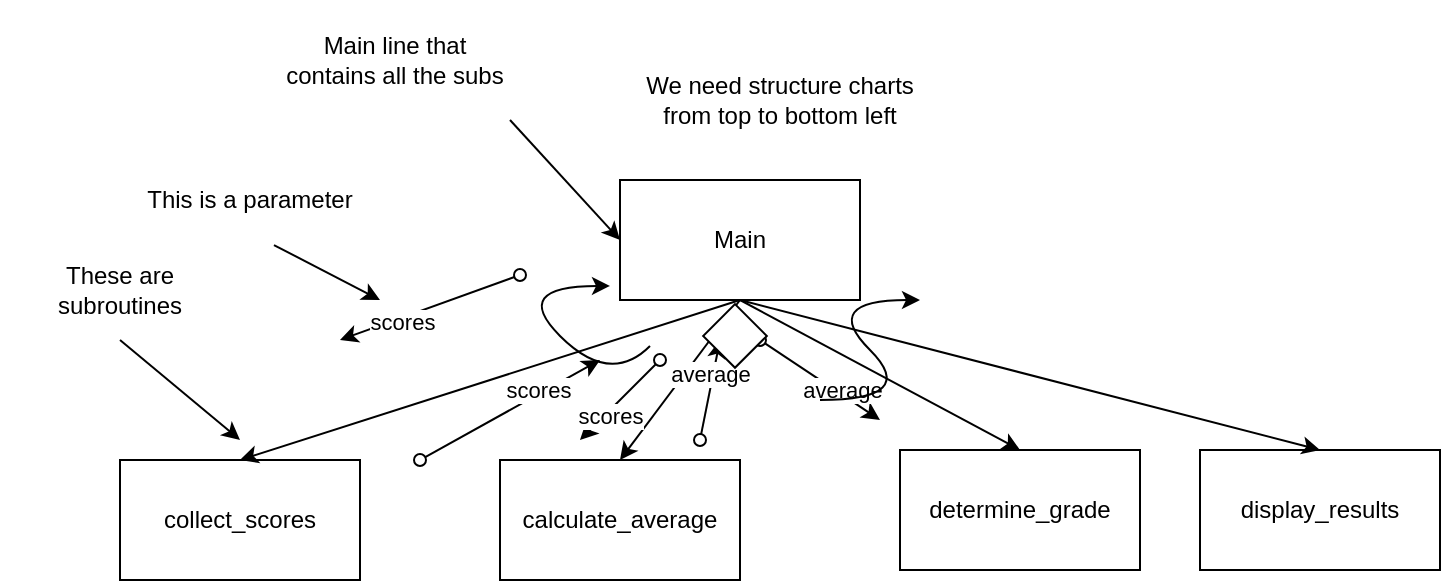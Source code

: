 <mxfile version="26.0.15">
  <diagram name="Page-1" id="W99nv6RKTesl7LtdTZ3Z">
    <mxGraphModel dx="487" dy="533" grid="1" gridSize="10" guides="1" tooltips="1" connect="1" arrows="1" fold="1" page="1" pageScale="1" pageWidth="850" pageHeight="1100" math="0" shadow="0">
      <root>
        <mxCell id="0" />
        <mxCell id="1" parent="0" />
        <mxCell id="sLChm1T4Akftlm2NWWwi-1" value="" style="rounded=0;whiteSpace=wrap;html=1;" parent="1" vertex="1">
          <mxGeometry x="340" y="140" width="120" height="60" as="geometry" />
        </mxCell>
        <mxCell id="sLChm1T4Akftlm2NWWwi-2" value="" style="rounded=0;whiteSpace=wrap;html=1;" parent="1" vertex="1">
          <mxGeometry x="90" y="280" width="120" height="60" as="geometry" />
        </mxCell>
        <mxCell id="sLChm1T4Akftlm2NWWwi-3" value="" style="endArrow=classic;html=1;rounded=0;entryX=0.5;entryY=0;entryDx=0;entryDy=0;fontStyle=1" parent="1" target="sLChm1T4Akftlm2NWWwi-2" edge="1">
          <mxGeometry width="50" height="50" relative="1" as="geometry">
            <mxPoint x="400" y="200" as="sourcePoint" />
            <mxPoint x="400" y="240" as="targetPoint" />
          </mxGeometry>
        </mxCell>
        <mxCell id="sLChm1T4Akftlm2NWWwi-4" value="Main" style="text;html=1;align=center;verticalAlign=middle;whiteSpace=wrap;rounded=0;" parent="1" vertex="1">
          <mxGeometry x="355" y="152.5" width="90" height="35" as="geometry" />
        </mxCell>
        <mxCell id="sLChm1T4Akftlm2NWWwi-5" value="collect_scores" style="text;html=1;align=center;verticalAlign=middle;whiteSpace=wrap;rounded=0;" parent="1" vertex="1">
          <mxGeometry x="105" y="285" width="90" height="50" as="geometry" />
        </mxCell>
        <mxCell id="sLChm1T4Akftlm2NWWwi-6" value="" style="rounded=0;whiteSpace=wrap;html=1;" parent="1" vertex="1">
          <mxGeometry x="280" y="280" width="120" height="60" as="geometry" />
        </mxCell>
        <mxCell id="sLChm1T4Akftlm2NWWwi-7" value="calculate_average" style="text;html=1;align=center;verticalAlign=middle;whiteSpace=wrap;rounded=0;" parent="1" vertex="1">
          <mxGeometry x="285" y="290" width="110" height="40" as="geometry" />
        </mxCell>
        <mxCell id="sLChm1T4Akftlm2NWWwi-8" value="" style="endArrow=classic;html=1;rounded=0;entryX=0.5;entryY=0;entryDx=0;entryDy=0;exitX=0.5;exitY=1;exitDx=0;exitDy=0;" parent="1" source="sLChm1T4Akftlm2NWWwi-1" target="sLChm1T4Akftlm2NWWwi-6" edge="1">
          <mxGeometry width="50" height="50" relative="1" as="geometry">
            <mxPoint x="380" y="210" as="sourcePoint" />
            <mxPoint x="250" y="280" as="targetPoint" />
          </mxGeometry>
        </mxCell>
        <mxCell id="sLChm1T4Akftlm2NWWwi-10" value="" style="rounded=0;whiteSpace=wrap;html=1;" parent="1" vertex="1">
          <mxGeometry x="480" y="275" width="120" height="60" as="geometry" />
        </mxCell>
        <mxCell id="sLChm1T4Akftlm2NWWwi-11" value="" style="rounded=0;whiteSpace=wrap;html=1;" parent="1" vertex="1">
          <mxGeometry x="630" y="275" width="120" height="60" as="geometry" />
        </mxCell>
        <mxCell id="sLChm1T4Akftlm2NWWwi-12" value="determine_grade" style="text;html=1;align=center;verticalAlign=middle;whiteSpace=wrap;rounded=0;" parent="1" vertex="1">
          <mxGeometry x="485" y="280" width="110" height="50" as="geometry" />
        </mxCell>
        <mxCell id="sLChm1T4Akftlm2NWWwi-13" value="display_results" style="text;html=1;align=center;verticalAlign=middle;whiteSpace=wrap;rounded=0;" parent="1" vertex="1">
          <mxGeometry x="635" y="280" width="110" height="50" as="geometry" />
        </mxCell>
        <mxCell id="sLChm1T4Akftlm2NWWwi-17" value="" style="endArrow=classic;html=1;rounded=0;entryX=0.5;entryY=0;entryDx=0;entryDy=0;exitX=0.5;exitY=1;exitDx=0;exitDy=0;" parent="1" source="sLChm1T4Akftlm2NWWwi-1" target="sLChm1T4Akftlm2NWWwi-10" edge="1">
          <mxGeometry width="50" height="50" relative="1" as="geometry">
            <mxPoint x="410" y="210" as="sourcePoint" />
            <mxPoint x="425" y="280" as="targetPoint" />
          </mxGeometry>
        </mxCell>
        <mxCell id="sLChm1T4Akftlm2NWWwi-18" value="" style="endArrow=classic;html=1;rounded=0;exitX=0.5;exitY=1;exitDx=0;exitDy=0;entryX=0.5;entryY=0;entryDx=0;entryDy=0;" parent="1" source="sLChm1T4Akftlm2NWWwi-1" target="sLChm1T4Akftlm2NWWwi-11" edge="1">
          <mxGeometry width="50" height="50" relative="1" as="geometry">
            <mxPoint x="410" y="210" as="sourcePoint" />
            <mxPoint x="730" y="260" as="targetPoint" />
          </mxGeometry>
        </mxCell>
        <mxCell id="sLChm1T4Akftlm2NWWwi-19" value="We need structure charts from top to bottom left" style="text;html=1;align=center;verticalAlign=middle;whiteSpace=wrap;rounded=0;" parent="1" vertex="1">
          <mxGeometry x="350" y="80" width="140" height="40" as="geometry" />
        </mxCell>
        <mxCell id="sLChm1T4Akftlm2NWWwi-21" value="These are subroutines" style="text;html=1;align=center;verticalAlign=middle;whiteSpace=wrap;rounded=0;" parent="1" vertex="1">
          <mxGeometry x="30" y="170" width="120" height="50" as="geometry" />
        </mxCell>
        <mxCell id="sLChm1T4Akftlm2NWWwi-22" value="" style="endArrow=classic;html=1;rounded=0;exitX=0.5;exitY=1;exitDx=0;exitDy=0;" parent="1" source="sLChm1T4Akftlm2NWWwi-21" edge="1">
          <mxGeometry width="50" height="50" relative="1" as="geometry">
            <mxPoint x="110" y="270" as="sourcePoint" />
            <mxPoint x="150" y="270" as="targetPoint" />
          </mxGeometry>
        </mxCell>
        <mxCell id="sLChm1T4Akftlm2NWWwi-23" value="Main line that contains all the subs" style="text;html=1;align=center;verticalAlign=middle;whiteSpace=wrap;rounded=0;" parent="1" vertex="1">
          <mxGeometry x="170" y="50" width="115" height="60" as="geometry" />
        </mxCell>
        <mxCell id="sLChm1T4Akftlm2NWWwi-24" value="" style="endArrow=classic;html=1;rounded=0;exitX=1;exitY=1;exitDx=0;exitDy=0;entryX=0;entryY=0.5;entryDx=0;entryDy=0;" parent="1" source="sLChm1T4Akftlm2NWWwi-23" target="sLChm1T4Akftlm2NWWwi-1" edge="1">
          <mxGeometry width="50" height="50" relative="1" as="geometry">
            <mxPoint x="270" y="210" as="sourcePoint" />
            <mxPoint x="320" y="160" as="targetPoint" />
          </mxGeometry>
        </mxCell>
        <mxCell id="sLChm1T4Akftlm2NWWwi-25" value="" style="endArrow=classic;html=1;rounded=0;startArrow=oval;startFill=0;" parent="1" edge="1">
          <mxGeometry width="50" height="50" relative="1" as="geometry">
            <mxPoint x="290" y="187.5" as="sourcePoint" />
            <mxPoint x="200" y="220" as="targetPoint" />
          </mxGeometry>
        </mxCell>
        <mxCell id="sLChm1T4Akftlm2NWWwi-26" value="scores" style="edgeLabel;html=1;align=center;verticalAlign=middle;resizable=0;points=[];" parent="sLChm1T4Akftlm2NWWwi-25" vertex="1" connectable="0">
          <mxGeometry x="0.325" y="2" relative="1" as="geometry">
            <mxPoint as="offset" />
          </mxGeometry>
        </mxCell>
        <mxCell id="sLChm1T4Akftlm2NWWwi-27" value="This is a parameter" style="text;html=1;align=center;verticalAlign=middle;whiteSpace=wrap;rounded=0;" parent="1" vertex="1">
          <mxGeometry x="100" y="130" width="110" height="40" as="geometry" />
        </mxCell>
        <mxCell id="sLChm1T4Akftlm2NWWwi-28" value="" style="endArrow=classic;html=1;rounded=0;exitX=0.609;exitY=1.063;exitDx=0;exitDy=0;exitPerimeter=0;" parent="1" source="sLChm1T4Akftlm2NWWwi-27" edge="1">
          <mxGeometry width="50" height="50" relative="1" as="geometry">
            <mxPoint x="210" y="220" as="sourcePoint" />
            <mxPoint x="220" y="200" as="targetPoint" />
          </mxGeometry>
        </mxCell>
        <mxCell id="sLChm1T4Akftlm2NWWwi-29" value="" style="endArrow=classic;html=1;rounded=0;startArrow=oval;startFill=0;" parent="1" edge="1">
          <mxGeometry width="50" height="50" relative="1" as="geometry">
            <mxPoint x="240" y="280" as="sourcePoint" />
            <mxPoint x="330" y="230" as="targetPoint" />
          </mxGeometry>
        </mxCell>
        <mxCell id="sLChm1T4Akftlm2NWWwi-30" value="scores" style="edgeLabel;html=1;align=center;verticalAlign=middle;resizable=0;points=[];" parent="sLChm1T4Akftlm2NWWwi-29" vertex="1" connectable="0">
          <mxGeometry x="0.325" y="2" relative="1" as="geometry">
            <mxPoint as="offset" />
          </mxGeometry>
        </mxCell>
        <mxCell id="sLChm1T4Akftlm2NWWwi-31" value="" style="endArrow=classic;html=1;rounded=0;startArrow=oval;startFill=0;" parent="1" edge="1">
          <mxGeometry width="50" height="50" relative="1" as="geometry">
            <mxPoint x="360" y="230" as="sourcePoint" />
            <mxPoint x="320" y="270" as="targetPoint" />
          </mxGeometry>
        </mxCell>
        <mxCell id="sLChm1T4Akftlm2NWWwi-32" value="scores" style="edgeLabel;html=1;align=center;verticalAlign=middle;resizable=0;points=[];" parent="sLChm1T4Akftlm2NWWwi-31" vertex="1" connectable="0">
          <mxGeometry x="0.325" y="2" relative="1" as="geometry">
            <mxPoint as="offset" />
          </mxGeometry>
        </mxCell>
        <mxCell id="sLChm1T4Akftlm2NWWwi-34" value="" style="endArrow=classic;html=1;rounded=0;startArrow=oval;startFill=0;" parent="1" edge="1">
          <mxGeometry width="50" height="50" relative="1" as="geometry">
            <mxPoint x="380" y="270" as="sourcePoint" />
            <mxPoint x="390" y="220" as="targetPoint" />
          </mxGeometry>
        </mxCell>
        <mxCell id="sLChm1T4Akftlm2NWWwi-35" value="average" style="edgeLabel;html=1;align=center;verticalAlign=middle;resizable=0;points=[];" parent="sLChm1T4Akftlm2NWWwi-34" vertex="1" connectable="0">
          <mxGeometry x="0.325" y="2" relative="1" as="geometry">
            <mxPoint as="offset" />
          </mxGeometry>
        </mxCell>
        <mxCell id="sLChm1T4Akftlm2NWWwi-37" value="" style="endArrow=classic;html=1;rounded=0;startArrow=oval;startFill=0;" parent="1" edge="1">
          <mxGeometry width="50" height="50" relative="1" as="geometry">
            <mxPoint x="410" y="220" as="sourcePoint" />
            <mxPoint x="470" y="260" as="targetPoint" />
          </mxGeometry>
        </mxCell>
        <mxCell id="sLChm1T4Akftlm2NWWwi-38" value="average" style="edgeLabel;html=1;align=center;verticalAlign=middle;resizable=0;points=[];" parent="sLChm1T4Akftlm2NWWwi-37" vertex="1" connectable="0">
          <mxGeometry x="0.325" y="2" relative="1" as="geometry">
            <mxPoint as="offset" />
          </mxGeometry>
        </mxCell>
        <mxCell id="ARmO8_SnWGhTlexEBaBB-1" value="" style="whiteSpace=wrap;html=1;aspect=fixed;rotation=-45;" vertex="1" parent="1">
          <mxGeometry x="386.25" y="206.73" width="22.5" height="22.5" as="geometry" />
        </mxCell>
        <mxCell id="ARmO8_SnWGhTlexEBaBB-12" value="" style="curved=1;endArrow=classic;html=1;rounded=0;" edge="1" parent="1">
          <mxGeometry width="50" height="50" relative="1" as="geometry">
            <mxPoint x="440" y="250" as="sourcePoint" />
            <mxPoint x="490" y="200" as="targetPoint" />
            <Array as="points">
              <mxPoint x="490" y="250" />
              <mxPoint x="440" y="200" />
            </Array>
          </mxGeometry>
        </mxCell>
        <mxCell id="ARmO8_SnWGhTlexEBaBB-14" value="" style="curved=1;endArrow=classic;html=1;rounded=0;" edge="1" parent="1">
          <mxGeometry width="50" height="50" relative="1" as="geometry">
            <mxPoint x="355" y="222.98" as="sourcePoint" />
            <mxPoint x="335" y="192.98" as="targetPoint" />
            <Array as="points">
              <mxPoint x="335" y="242.98" />
              <mxPoint x="285" y="192.98" />
            </Array>
          </mxGeometry>
        </mxCell>
      </root>
    </mxGraphModel>
  </diagram>
</mxfile>
